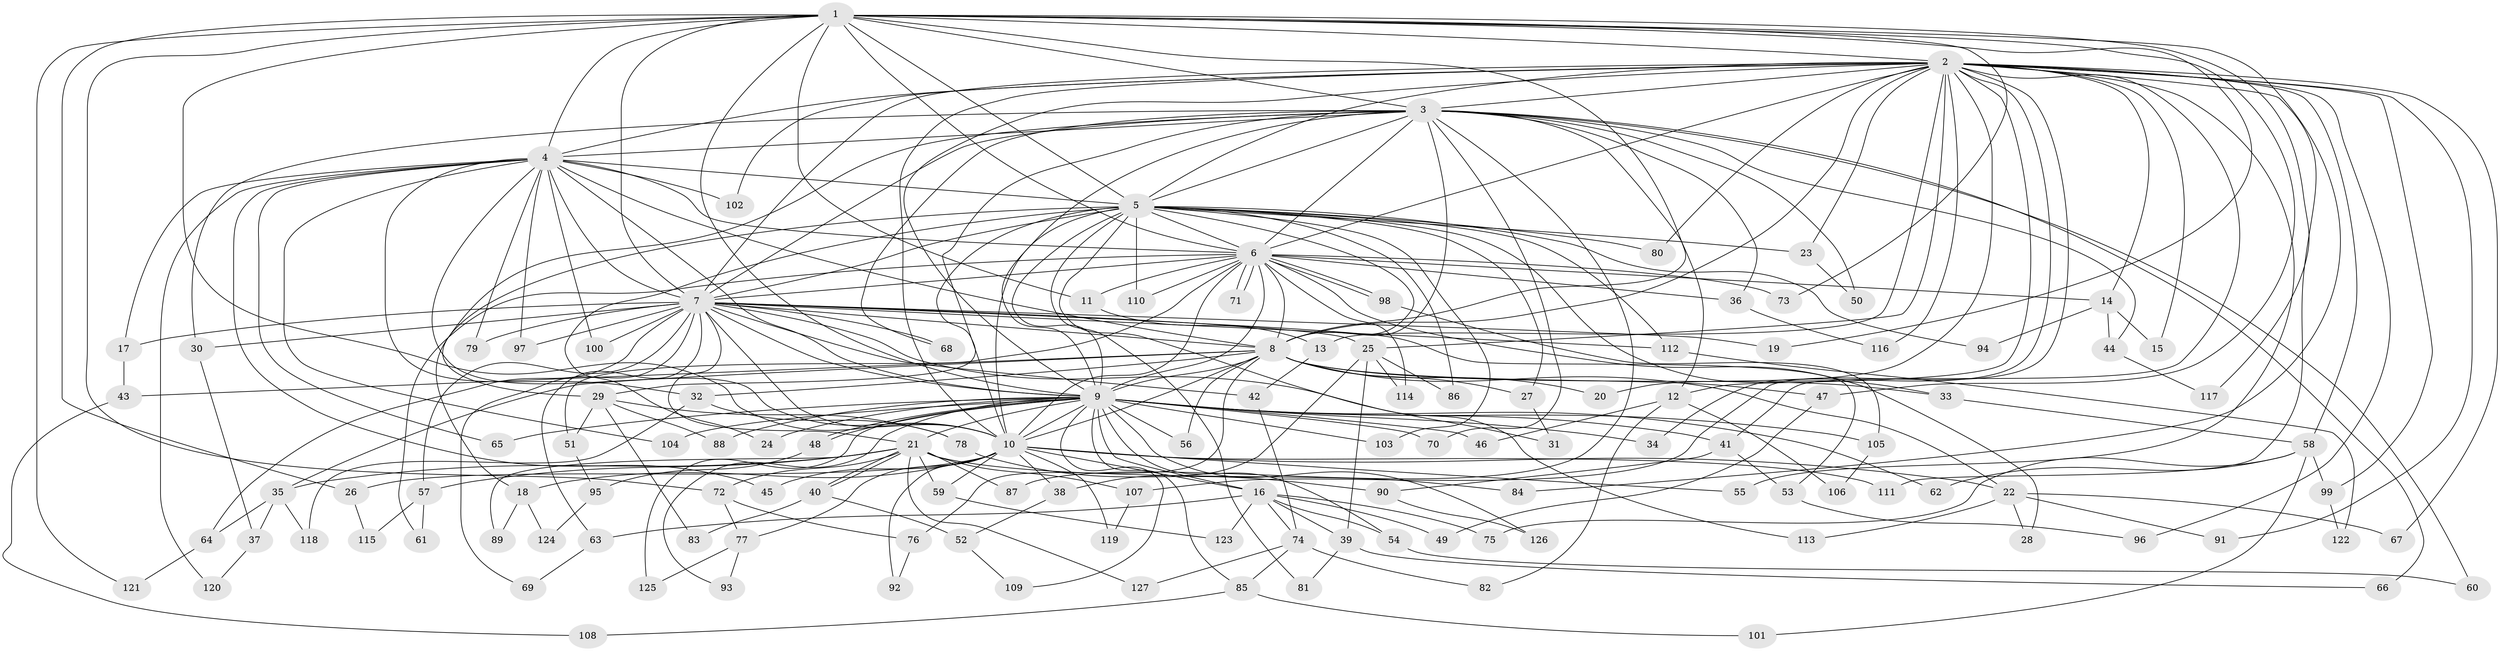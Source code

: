 // Generated by graph-tools (version 1.1) at 2025/49/03/09/25 03:49:36]
// undirected, 127 vertices, 279 edges
graph export_dot {
graph [start="1"]
  node [color=gray90,style=filled];
  1;
  2;
  3;
  4;
  5;
  6;
  7;
  8;
  9;
  10;
  11;
  12;
  13;
  14;
  15;
  16;
  17;
  18;
  19;
  20;
  21;
  22;
  23;
  24;
  25;
  26;
  27;
  28;
  29;
  30;
  31;
  32;
  33;
  34;
  35;
  36;
  37;
  38;
  39;
  40;
  41;
  42;
  43;
  44;
  45;
  46;
  47;
  48;
  49;
  50;
  51;
  52;
  53;
  54;
  55;
  56;
  57;
  58;
  59;
  60;
  61;
  62;
  63;
  64;
  65;
  66;
  67;
  68;
  69;
  70;
  71;
  72;
  73;
  74;
  75;
  76;
  77;
  78;
  79;
  80;
  81;
  82;
  83;
  84;
  85;
  86;
  87;
  88;
  89;
  90;
  91;
  92;
  93;
  94;
  95;
  96;
  97;
  98;
  99;
  100;
  101;
  102;
  103;
  104;
  105;
  106;
  107;
  108;
  109;
  110;
  111;
  112;
  113;
  114;
  115;
  116;
  117;
  118;
  119;
  120;
  121;
  122;
  123;
  124;
  125;
  126;
  127;
  1 -- 2;
  1 -- 3;
  1 -- 4;
  1 -- 5;
  1 -- 6;
  1 -- 7;
  1 -- 8;
  1 -- 9;
  1 -- 10;
  1 -- 11;
  1 -- 19;
  1 -- 26;
  1 -- 47;
  1 -- 72;
  1 -- 73;
  1 -- 84;
  1 -- 117;
  1 -- 121;
  2 -- 3;
  2 -- 4;
  2 -- 5;
  2 -- 6;
  2 -- 7;
  2 -- 8;
  2 -- 9;
  2 -- 10;
  2 -- 12;
  2 -- 13;
  2 -- 14;
  2 -- 15;
  2 -- 20;
  2 -- 23;
  2 -- 25;
  2 -- 34;
  2 -- 41;
  2 -- 55;
  2 -- 58;
  2 -- 67;
  2 -- 80;
  2 -- 91;
  2 -- 96;
  2 -- 99;
  2 -- 102;
  2 -- 107;
  2 -- 111;
  2 -- 116;
  3 -- 4;
  3 -- 5;
  3 -- 6;
  3 -- 7;
  3 -- 8;
  3 -- 9;
  3 -- 10;
  3 -- 12;
  3 -- 29;
  3 -- 30;
  3 -- 36;
  3 -- 44;
  3 -- 50;
  3 -- 60;
  3 -- 66;
  3 -- 68;
  3 -- 70;
  3 -- 87;
  4 -- 5;
  4 -- 6;
  4 -- 7;
  4 -- 8;
  4 -- 9;
  4 -- 10;
  4 -- 17;
  4 -- 32;
  4 -- 45;
  4 -- 65;
  4 -- 79;
  4 -- 97;
  4 -- 100;
  4 -- 102;
  4 -- 104;
  4 -- 120;
  5 -- 6;
  5 -- 7;
  5 -- 8;
  5 -- 9;
  5 -- 10;
  5 -- 18;
  5 -- 23;
  5 -- 24;
  5 -- 27;
  5 -- 29;
  5 -- 33;
  5 -- 80;
  5 -- 81;
  5 -- 86;
  5 -- 94;
  5 -- 103;
  5 -- 110;
  5 -- 112;
  5 -- 113;
  6 -- 7;
  6 -- 8;
  6 -- 9;
  6 -- 10;
  6 -- 11;
  6 -- 14;
  6 -- 28;
  6 -- 36;
  6 -- 51;
  6 -- 61;
  6 -- 71;
  6 -- 71;
  6 -- 73;
  6 -- 98;
  6 -- 98;
  6 -- 110;
  6 -- 114;
  7 -- 8;
  7 -- 9;
  7 -- 10;
  7 -- 17;
  7 -- 19;
  7 -- 21;
  7 -- 25;
  7 -- 30;
  7 -- 31;
  7 -- 42;
  7 -- 53;
  7 -- 57;
  7 -- 63;
  7 -- 64;
  7 -- 68;
  7 -- 69;
  7 -- 79;
  7 -- 97;
  7 -- 100;
  7 -- 112;
  8 -- 9;
  8 -- 10;
  8 -- 20;
  8 -- 22;
  8 -- 27;
  8 -- 32;
  8 -- 33;
  8 -- 35;
  8 -- 43;
  8 -- 47;
  8 -- 56;
  8 -- 76;
  9 -- 10;
  9 -- 16;
  9 -- 21;
  9 -- 24;
  9 -- 34;
  9 -- 41;
  9 -- 46;
  9 -- 48;
  9 -- 48;
  9 -- 54;
  9 -- 56;
  9 -- 62;
  9 -- 65;
  9 -- 70;
  9 -- 85;
  9 -- 88;
  9 -- 93;
  9 -- 103;
  9 -- 104;
  9 -- 105;
  9 -- 109;
  9 -- 125;
  9 -- 126;
  10 -- 16;
  10 -- 18;
  10 -- 22;
  10 -- 26;
  10 -- 38;
  10 -- 45;
  10 -- 55;
  10 -- 59;
  10 -- 77;
  10 -- 92;
  10 -- 111;
  10 -- 119;
  11 -- 13;
  12 -- 46;
  12 -- 82;
  12 -- 106;
  13 -- 42;
  14 -- 15;
  14 -- 44;
  14 -- 94;
  16 -- 39;
  16 -- 49;
  16 -- 54;
  16 -- 63;
  16 -- 74;
  16 -- 75;
  16 -- 123;
  17 -- 43;
  18 -- 89;
  18 -- 124;
  21 -- 35;
  21 -- 40;
  21 -- 40;
  21 -- 57;
  21 -- 59;
  21 -- 72;
  21 -- 84;
  21 -- 87;
  21 -- 89;
  21 -- 107;
  21 -- 127;
  22 -- 28;
  22 -- 67;
  22 -- 91;
  22 -- 113;
  23 -- 50;
  25 -- 38;
  25 -- 39;
  25 -- 86;
  25 -- 114;
  26 -- 115;
  27 -- 31;
  29 -- 51;
  29 -- 78;
  29 -- 83;
  29 -- 88;
  30 -- 37;
  32 -- 78;
  32 -- 118;
  33 -- 58;
  35 -- 37;
  35 -- 64;
  35 -- 118;
  36 -- 116;
  37 -- 120;
  38 -- 52;
  39 -- 66;
  39 -- 81;
  40 -- 52;
  40 -- 83;
  41 -- 53;
  41 -- 90;
  42 -- 74;
  43 -- 108;
  44 -- 117;
  47 -- 49;
  48 -- 95;
  51 -- 95;
  52 -- 109;
  53 -- 96;
  54 -- 60;
  57 -- 61;
  57 -- 115;
  58 -- 62;
  58 -- 75;
  58 -- 99;
  58 -- 101;
  59 -- 123;
  63 -- 69;
  64 -- 121;
  72 -- 76;
  72 -- 77;
  74 -- 82;
  74 -- 85;
  74 -- 127;
  76 -- 92;
  77 -- 93;
  77 -- 125;
  78 -- 90;
  85 -- 101;
  85 -- 108;
  90 -- 126;
  95 -- 124;
  98 -- 105;
  99 -- 122;
  105 -- 106;
  107 -- 119;
  112 -- 122;
}
